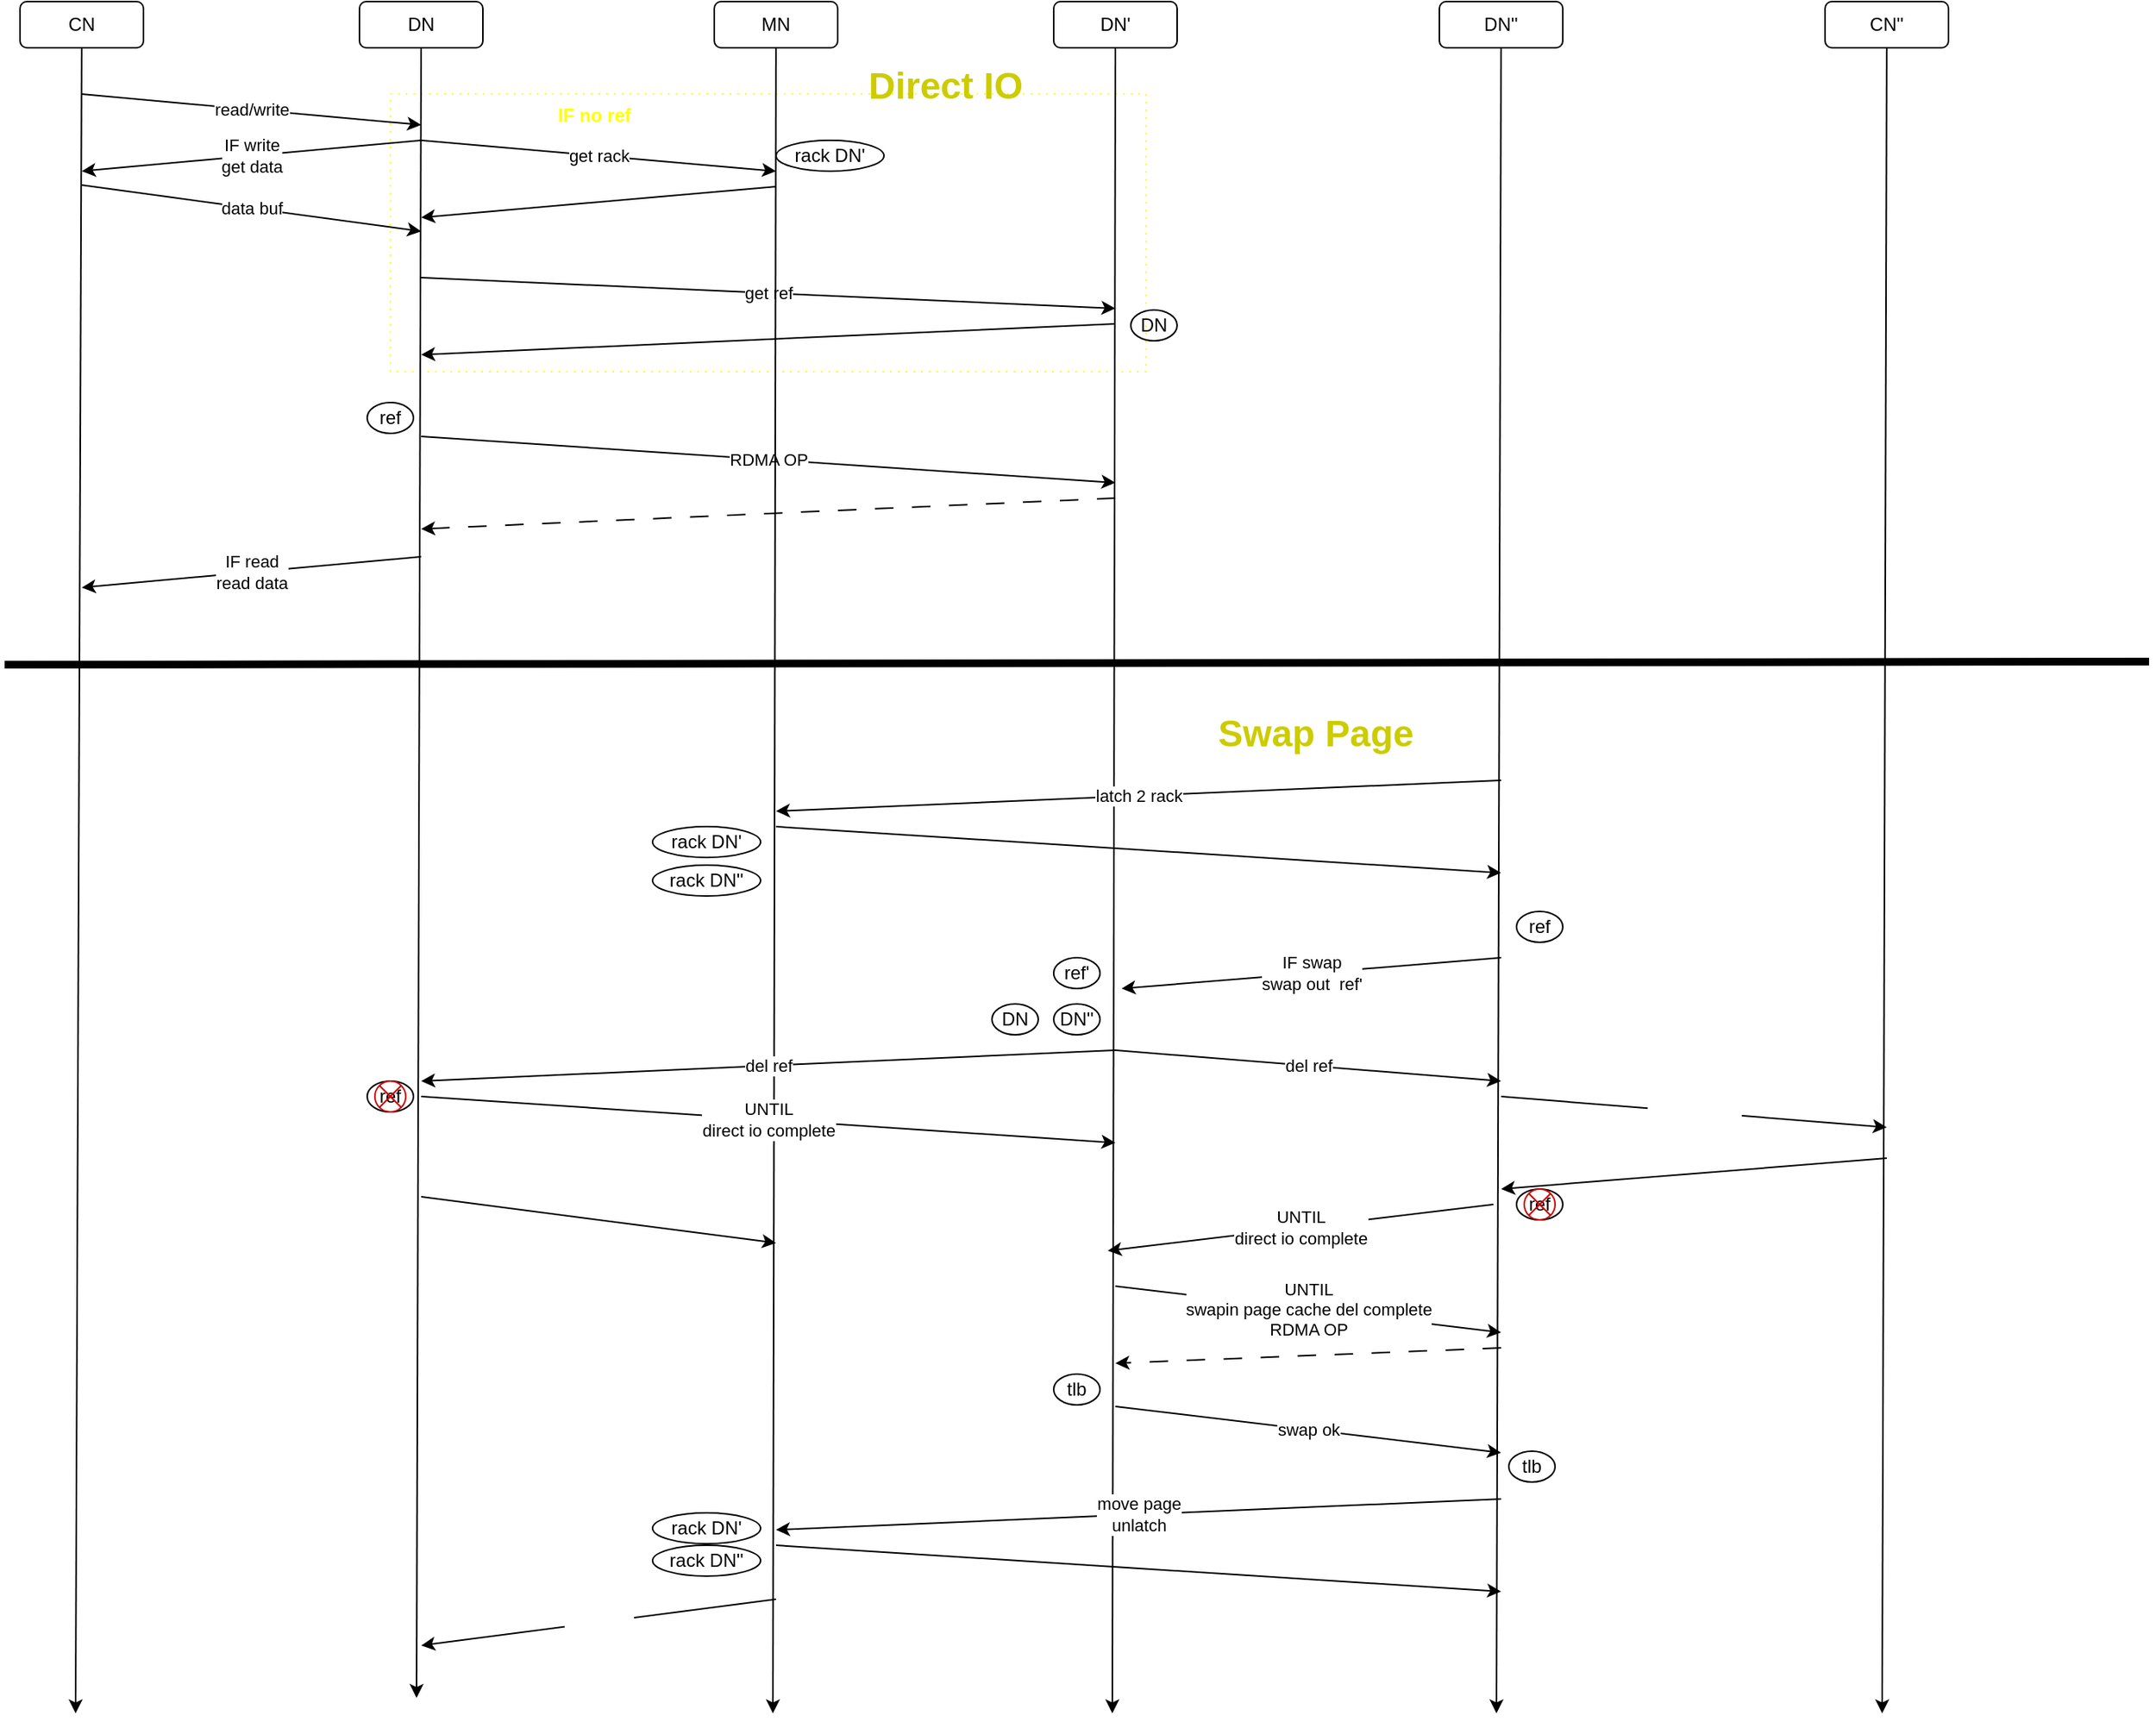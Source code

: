 <mxfile>
    <diagram id="m3JgCPKOkseNxiYl1np6" name="第 1 页">
        <mxGraphModel dx="1368" dy="965" grid="1" gridSize="10" guides="1" tooltips="1" connect="1" arrows="1" fold="1" page="1" pageScale="1" pageWidth="1527" pageHeight="1169" math="0" shadow="0">
            <root>
                <mxCell id="0"/>
                <mxCell id="1" parent="0"/>
                <mxCell id="27" value="&lt;span style=&quot;white-space: pre;&quot;&gt;&#9;&lt;/span&gt;&lt;span style=&quot;white-space: pre;&quot;&gt;&#9;&lt;/span&gt;&lt;span style=&quot;white-space: pre;&quot;&gt;&#9;&lt;/span&gt;&lt;span style=&quot;white-space: pre;&quot;&gt;&#9;&lt;/span&gt;IF no ref" style="rounded=0;whiteSpace=wrap;html=1;fillColor=none;dashed=1;dashPattern=1 4;glass=0;shadow=0;align=left;verticalAlign=top;labelBackgroundColor=none;labelBorderColor=none;fontStyle=1;fontColor=#FFFF00;spacingLeft=0;strokeColor=#FFFF00;" vertex="1" parent="1">
                    <mxGeometry x="290" y="90" width="490" height="180" as="geometry"/>
                </mxCell>
                <mxCell id="6" value="CN" style="rounded=1;whiteSpace=wrap;html=1;" vertex="1" parent="1">
                    <mxGeometry x="50" y="30" width="80" height="30" as="geometry"/>
                </mxCell>
                <mxCell id="9" value="DN" style="rounded=1;whiteSpace=wrap;html=1;" vertex="1" parent="1">
                    <mxGeometry x="270" y="30" width="80" height="30" as="geometry"/>
                </mxCell>
                <mxCell id="11" value="MN" style="rounded=1;whiteSpace=wrap;html=1;" vertex="1" parent="1">
                    <mxGeometry x="500" y="30" width="80" height="30" as="geometry"/>
                </mxCell>
                <mxCell id="13" value="DN'" style="rounded=1;whiteSpace=wrap;html=1;" vertex="1" parent="1">
                    <mxGeometry x="720" y="30" width="80" height="30" as="geometry"/>
                </mxCell>
                <mxCell id="14" value="read/write" style="endArrow=classic;html=1;" edge="1" parent="1">
                    <mxGeometry width="50" height="50" relative="1" as="geometry">
                        <mxPoint x="90" y="90" as="sourcePoint"/>
                        <mxPoint x="310" y="110" as="targetPoint"/>
                    </mxGeometry>
                </mxCell>
                <mxCell id="15" value="get rack" style="endArrow=classic;html=1;startArrow=none;" edge="1" parent="1">
                    <mxGeometry width="50" height="50" relative="1" as="geometry">
                        <mxPoint x="310" y="120" as="sourcePoint"/>
                        <mxPoint x="540" y="140" as="targetPoint"/>
                    </mxGeometry>
                </mxCell>
                <mxCell id="16" value="" style="endArrow=classic;html=1;" edge="1" parent="1">
                    <mxGeometry width="50" height="50" relative="1" as="geometry">
                        <mxPoint x="540" y="150" as="sourcePoint"/>
                        <mxPoint x="310" y="170" as="targetPoint"/>
                    </mxGeometry>
                </mxCell>
                <mxCell id="19" value="IF write&lt;br&gt;get data" style="endArrow=classic;html=1;" edge="1" parent="1">
                    <mxGeometry width="50" height="50" relative="1" as="geometry">
                        <mxPoint x="310.0" y="120" as="sourcePoint"/>
                        <mxPoint x="90" y="140" as="targetPoint"/>
                    </mxGeometry>
                </mxCell>
                <mxCell id="20" value="data buf" style="endArrow=classic;html=1;" edge="1" parent="1">
                    <mxGeometry width="50" height="50" relative="1" as="geometry">
                        <mxPoint x="90" y="149" as="sourcePoint"/>
                        <mxPoint x="310" y="179" as="targetPoint"/>
                    </mxGeometry>
                </mxCell>
                <mxCell id="22" value="get ref" style="endArrow=classic;html=1;" edge="1" parent="1">
                    <mxGeometry width="50" height="50" relative="1" as="geometry">
                        <mxPoint x="310" y="209" as="sourcePoint"/>
                        <mxPoint x="760" y="229" as="targetPoint"/>
                    </mxGeometry>
                </mxCell>
                <mxCell id="23" value="" style="endArrow=classic;html=1;" edge="1" parent="1">
                    <mxGeometry width="50" height="50" relative="1" as="geometry">
                        <mxPoint x="760" y="239" as="sourcePoint"/>
                        <mxPoint x="310" y="259" as="targetPoint"/>
                    </mxGeometry>
                </mxCell>
                <mxCell id="24" value="RDMA OP" style="endArrow=classic;html=1;" edge="1" parent="1">
                    <mxGeometry width="50" height="50" relative="1" as="geometry">
                        <mxPoint x="310" y="312" as="sourcePoint"/>
                        <mxPoint x="760" y="342" as="targetPoint"/>
                    </mxGeometry>
                </mxCell>
                <mxCell id="26" value="" style="endArrow=classic;html=1;dashed=1;dashPattern=12 12;" edge="1" parent="1">
                    <mxGeometry width="50" height="50" relative="1" as="geometry">
                        <mxPoint x="760" y="352" as="sourcePoint"/>
                        <mxPoint x="310" y="372" as="targetPoint"/>
                    </mxGeometry>
                </mxCell>
                <mxCell id="29" value="ref" style="ellipse;whiteSpace=wrap;html=1;rounded=0;shadow=0;glass=0;labelBackgroundColor=none;labelBorderColor=none;sketch=0;fillColor=none;" vertex="1" parent="1">
                    <mxGeometry x="275" y="290" width="30" height="20" as="geometry"/>
                </mxCell>
                <mxCell id="30" value="DN" style="ellipse;whiteSpace=wrap;html=1;rounded=0;shadow=0;glass=0;labelBackgroundColor=none;labelBorderColor=none;sketch=0;fillColor=none;" vertex="1" parent="1">
                    <mxGeometry x="770" y="230" width="30" height="20" as="geometry"/>
                </mxCell>
                <mxCell id="31" value="IF read&lt;br&gt;read data" style="endArrow=classic;html=1;" edge="1" parent="1">
                    <mxGeometry width="50" height="50" relative="1" as="geometry">
                        <mxPoint x="310.0" y="390" as="sourcePoint"/>
                        <mxPoint x="90" y="410" as="targetPoint"/>
                    </mxGeometry>
                </mxCell>
                <mxCell id="34" value="DN''" style="rounded=1;whiteSpace=wrap;html=1;" vertex="1" parent="1">
                    <mxGeometry x="970" y="30" width="80" height="30" as="geometry"/>
                </mxCell>
                <mxCell id="7" style="edgeStyle=none;html=1;" edge="1" parent="1" source="6">
                    <mxGeometry relative="1" as="geometry">
                        <mxPoint x="86" y="1140" as="targetPoint"/>
                    </mxGeometry>
                </mxCell>
                <mxCell id="8" style="edgeStyle=none;html=1;" edge="1" parent="1" source="9">
                    <mxGeometry relative="1" as="geometry">
                        <mxPoint x="307" y="1130" as="targetPoint"/>
                    </mxGeometry>
                </mxCell>
                <mxCell id="10" style="edgeStyle=none;html=1;" edge="1" parent="1" source="11">
                    <mxGeometry relative="1" as="geometry">
                        <mxPoint x="538" y="1140" as="targetPoint"/>
                    </mxGeometry>
                </mxCell>
                <mxCell id="12" style="edgeStyle=none;html=1;" edge="1" parent="1" source="13">
                    <mxGeometry relative="1" as="geometry">
                        <mxPoint x="758" y="1140" as="targetPoint"/>
                    </mxGeometry>
                </mxCell>
                <mxCell id="33" style="edgeStyle=none;html=1;" edge="1" parent="1" source="34">
                    <mxGeometry relative="1" as="geometry">
                        <mxPoint x="1007" y="1140" as="targetPoint"/>
                    </mxGeometry>
                </mxCell>
                <mxCell id="39" value="" style="endArrow=none;html=1;fontColor=#FFFF00;strokeWidth=5;" edge="1" parent="1">
                    <mxGeometry width="50" height="50" relative="1" as="geometry">
                        <mxPoint x="40" y="460" as="sourcePoint"/>
                        <mxPoint x="1430" y="458" as="targetPoint"/>
                    </mxGeometry>
                </mxCell>
                <mxCell id="40" value="latch 2 rack" style="endArrow=classic;html=1;startArrow=none;" edge="1" parent="1">
                    <mxGeometry width="50" height="50" relative="1" as="geometry">
                        <mxPoint x="1010" y="535" as="sourcePoint"/>
                        <mxPoint x="540" y="555" as="targetPoint"/>
                    </mxGeometry>
                </mxCell>
                <mxCell id="41" value="" style="endArrow=classic;html=1;" edge="1" parent="1">
                    <mxGeometry width="50" height="50" relative="1" as="geometry">
                        <mxPoint x="540" y="565" as="sourcePoint"/>
                        <mxPoint x="1010" y="595" as="targetPoint"/>
                    </mxGeometry>
                </mxCell>
                <mxCell id="45" value="ref" style="ellipse;whiteSpace=wrap;html=1;rounded=0;shadow=0;glass=0;labelBackgroundColor=none;labelBorderColor=none;sketch=0;fillColor=none;" vertex="1" parent="1">
                    <mxGeometry x="1020" y="620" width="30" height="20" as="geometry"/>
                </mxCell>
                <mxCell id="47" value="IF swap&lt;br&gt;swap out&amp;nbsp; ref'" style="endArrow=classic;html=1;" edge="1" parent="1">
                    <mxGeometry width="50" height="50" relative="1" as="geometry">
                        <mxPoint x="1010" y="650" as="sourcePoint"/>
                        <mxPoint x="764" y="670" as="targetPoint"/>
                    </mxGeometry>
                </mxCell>
                <mxCell id="48" value="UNTIL&lt;br&gt;swapin page cache del complete&lt;br&gt;RDMA OP" style="endArrow=classic;html=1;" edge="1" parent="1">
                    <mxGeometry width="50" height="50" relative="1" as="geometry">
                        <mxPoint x="760" y="863" as="sourcePoint"/>
                        <mxPoint x="1010" y="893" as="targetPoint"/>
                    </mxGeometry>
                </mxCell>
                <mxCell id="49" value="" style="endArrow=classic;html=1;dashed=1;dashPattern=12 12;" edge="1" parent="1">
                    <mxGeometry width="50" height="50" relative="1" as="geometry">
                        <mxPoint x="1010" y="903" as="sourcePoint"/>
                        <mxPoint x="760" y="913" as="targetPoint"/>
                    </mxGeometry>
                </mxCell>
                <mxCell id="50" value="swap ok" style="endArrow=classic;html=1;" edge="1" parent="1">
                    <mxGeometry width="50" height="50" relative="1" as="geometry">
                        <mxPoint x="760" y="941" as="sourcePoint"/>
                        <mxPoint x="1010" y="971" as="targetPoint"/>
                    </mxGeometry>
                </mxCell>
                <mxCell id="51" value="DN''" style="ellipse;whiteSpace=wrap;html=1;rounded=0;shadow=0;glass=0;labelBackgroundColor=none;labelBorderColor=none;sketch=0;fillColor=none;" vertex="1" parent="1">
                    <mxGeometry x="720" y="680" width="30" height="20" as="geometry"/>
                </mxCell>
                <mxCell id="52" value="del ref" style="endArrow=classic;html=1;" edge="1" parent="1">
                    <mxGeometry width="50" height="50" relative="1" as="geometry">
                        <mxPoint x="760" y="710" as="sourcePoint"/>
                        <mxPoint x="310" y="730" as="targetPoint"/>
                    </mxGeometry>
                </mxCell>
                <mxCell id="53" value="UNTIL&lt;br&gt;direct io complete" style="endArrow=classic;html=1;" edge="1" parent="1">
                    <mxGeometry width="50" height="50" relative="1" as="geometry">
                        <mxPoint x="310" y="740" as="sourcePoint"/>
                        <mxPoint x="760" y="770" as="targetPoint"/>
                    </mxGeometry>
                </mxCell>
                <mxCell id="54" value="ref" style="ellipse;whiteSpace=wrap;html=1;rounded=0;shadow=0;glass=0;labelBackgroundColor=none;labelBorderColor=none;sketch=0;fillColor=none;" vertex="1" parent="1">
                    <mxGeometry x="275" y="730" width="30" height="20" as="geometry"/>
                </mxCell>
                <mxCell id="56" value="" style="shape=sumEllipse;perimeter=ellipsePerimeter;whiteSpace=wrap;html=1;backgroundOutline=1;rounded=0;shadow=0;glass=0;labelBackgroundColor=none;labelBorderColor=none;sketch=0;strokeColor=#CC0000;fontColor=#FFFFFF;fillColor=none;" vertex="1" parent="1">
                    <mxGeometry x="280" y="730" width="20" height="20" as="geometry"/>
                </mxCell>
                <mxCell id="57" value="move page&lt;br&gt;unlatch" style="endArrow=classic;html=1;startArrow=none;" edge="1" parent="1">
                    <mxGeometry width="50" height="50" relative="1" as="geometry">
                        <mxPoint x="1010" y="1001" as="sourcePoint"/>
                        <mxPoint x="540" y="1021" as="targetPoint"/>
                    </mxGeometry>
                </mxCell>
                <mxCell id="58" value="" style="endArrow=classic;html=1;" edge="1" parent="1">
                    <mxGeometry width="50" height="50" relative="1" as="geometry">
                        <mxPoint x="540.0" y="1031" as="sourcePoint"/>
                        <mxPoint x="1010" y="1061" as="targetPoint"/>
                    </mxGeometry>
                </mxCell>
                <mxCell id="59" value="rack DN'" style="ellipse;whiteSpace=wrap;html=1;rounded=0;shadow=0;glass=0;labelBackgroundColor=none;labelBorderColor=none;sketch=0;fillColor=none;" vertex="1" parent="1">
                    <mxGeometry x="540" y="120" width="70" height="20" as="geometry"/>
                </mxCell>
                <mxCell id="60" value="rack DN''" style="ellipse;whiteSpace=wrap;html=1;rounded=0;shadow=0;glass=0;labelBackgroundColor=none;labelBorderColor=none;sketch=0;fillColor=none;" vertex="1" parent="1">
                    <mxGeometry x="460" y="1031" width="70" height="20" as="geometry"/>
                </mxCell>
                <mxCell id="62" value="rack DN'" style="ellipse;whiteSpace=wrap;html=1;rounded=0;shadow=0;glass=0;labelBackgroundColor=none;labelBorderColor=none;sketch=0;fillColor=none;" vertex="1" parent="1">
                    <mxGeometry x="460" y="565" width="70" height="20" as="geometry"/>
                </mxCell>
                <mxCell id="64" value="&lt;font style=&quot;font-size: 24px;&quot;&gt;Swap Page&lt;/font&gt;" style="text;html=1;strokeColor=none;fillColor=none;align=center;verticalAlign=middle;whiteSpace=wrap;rounded=0;shadow=0;glass=0;labelBackgroundColor=none;labelBorderColor=none;sketch=0;fontColor=#CCCC00;fontStyle=1" vertex="1" parent="1">
                    <mxGeometry x="820" y="490" width="140" height="30" as="geometry"/>
                </mxCell>
                <mxCell id="65" value="&lt;font style=&quot;font-size: 24px;&quot;&gt;Direct IO&lt;/font&gt;" style="text;html=1;strokeColor=none;fillColor=none;align=center;verticalAlign=middle;whiteSpace=wrap;rounded=0;shadow=0;glass=0;labelBackgroundColor=none;labelBorderColor=none;sketch=0;fontColor=#CCCC00;fontStyle=1" vertex="1" parent="1">
                    <mxGeometry x="580" y="70" width="140" height="30" as="geometry"/>
                </mxCell>
                <mxCell id="66" value="" style="endArrow=classic;html=1;strokeWidth=1;fontSize=11;fontColor=#CCCC00;" edge="1" parent="1">
                    <mxGeometry width="50" height="50" relative="1" as="geometry">
                        <mxPoint x="310" y="805" as="sourcePoint"/>
                        <mxPoint x="540" y="835" as="targetPoint"/>
                    </mxGeometry>
                </mxCell>
                <mxCell id="67" value="block" style="shape=hexagon;perimeter=hexagonPerimeter2;whiteSpace=wrap;html=1;fixedSize=1;rounded=0;shadow=0;glass=0;labelBackgroundColor=none;labelBorderColor=none;sketch=0;strokeColor=#FFFFFF;fontSize=11;fontColor=#FFFFFF;fillColor=none;size=10;" vertex="1" parent="1">
                    <mxGeometry x="550" y="835" width="50" height="20" as="geometry"/>
                </mxCell>
                <mxCell id="70" value="&lt;font color=&quot;#ffffff&quot;&gt;new rack&lt;/font&gt;" style="endArrow=classic;html=1;strokeWidth=1;fontSize=11;fontColor=#CCCC00;" edge="1" parent="1">
                    <mxGeometry width="50" height="50" relative="1" as="geometry">
                        <mxPoint x="540" y="1066" as="sourcePoint"/>
                        <mxPoint x="310" y="1096" as="targetPoint"/>
                    </mxGeometry>
                </mxCell>
                <mxCell id="72" value="ref'" style="ellipse;whiteSpace=wrap;html=1;rounded=0;shadow=0;glass=0;labelBackgroundColor=none;labelBorderColor=none;sketch=0;fillColor=none;" vertex="1" parent="1">
                    <mxGeometry x="720" y="650" width="30" height="20" as="geometry"/>
                </mxCell>
                <mxCell id="74" value="del ref" style="endArrow=classic;html=1;" edge="1" parent="1">
                    <mxGeometry width="50" height="50" relative="1" as="geometry">
                        <mxPoint x="760" y="710" as="sourcePoint"/>
                        <mxPoint x="1010" y="730" as="targetPoint"/>
                    </mxGeometry>
                </mxCell>
                <mxCell id="75" value="UNTIL&lt;br&gt;direct io complete" style="endArrow=classic;html=1;" edge="1" parent="1">
                    <mxGeometry width="50" height="50" relative="1" as="geometry">
                        <mxPoint x="1005" y="810" as="sourcePoint"/>
                        <mxPoint x="755" y="840" as="targetPoint"/>
                    </mxGeometry>
                </mxCell>
                <mxCell id="76" value="ref" style="ellipse;whiteSpace=wrap;html=1;rounded=0;shadow=0;glass=0;labelBackgroundColor=none;labelBorderColor=none;sketch=0;fillColor=none;" vertex="1" parent="1">
                    <mxGeometry x="1020" y="800" width="30" height="20" as="geometry"/>
                </mxCell>
                <mxCell id="77" value="" style="shape=sumEllipse;perimeter=ellipsePerimeter;whiteSpace=wrap;html=1;backgroundOutline=1;rounded=0;shadow=0;glass=0;labelBackgroundColor=none;labelBorderColor=none;sketch=0;strokeColor=#CC0000;fontColor=#FFFFFF;fillColor=none;" vertex="1" parent="1">
                    <mxGeometry x="1025" y="800" width="20" height="20" as="geometry"/>
                </mxCell>
                <mxCell id="78" value="DN" style="ellipse;whiteSpace=wrap;html=1;rounded=0;shadow=0;glass=0;labelBackgroundColor=none;labelBorderColor=none;sketch=0;fillColor=none;" vertex="1" parent="1">
                    <mxGeometry x="680" y="680" width="30" height="20" as="geometry"/>
                </mxCell>
                <mxCell id="80" value="CN''" style="rounded=1;whiteSpace=wrap;html=1;" vertex="1" parent="1">
                    <mxGeometry x="1220" y="30" width="80" height="30" as="geometry"/>
                </mxCell>
                <mxCell id="81" style="edgeStyle=none;html=1;" edge="1" parent="1" source="80">
                    <mxGeometry relative="1" as="geometry">
                        <mxPoint x="1257" y="1140" as="targetPoint"/>
                    </mxGeometry>
                </mxCell>
                <mxCell id="82" value="del swap out&lt;br&gt;page cache" style="endArrow=classic;html=1;strokeWidth=1;fontSize=11;fontColor=#FFFFFF;" edge="1" parent="1">
                    <mxGeometry width="50" height="50" relative="1" as="geometry">
                        <mxPoint x="1010" y="740" as="sourcePoint"/>
                        <mxPoint x="1260" y="760" as="targetPoint"/>
                    </mxGeometry>
                </mxCell>
                <mxCell id="83" value="" style="endArrow=classic;html=1;strokeWidth=1;fontSize=11;fontColor=#FFFFFF;" edge="1" parent="1">
                    <mxGeometry width="50" height="50" relative="1" as="geometry">
                        <mxPoint x="1260" y="780" as="sourcePoint"/>
                        <mxPoint x="1010" y="800" as="targetPoint"/>
                    </mxGeometry>
                </mxCell>
                <mxCell id="84" value="rack DN''" style="ellipse;whiteSpace=wrap;html=1;rounded=0;shadow=0;glass=0;labelBackgroundColor=none;labelBorderColor=none;sketch=0;fillColor=none;" vertex="1" parent="1">
                    <mxGeometry x="460" y="590" width="70" height="20" as="geometry"/>
                </mxCell>
                <mxCell id="85" value="rack DN'" style="ellipse;whiteSpace=wrap;html=1;rounded=0;shadow=0;glass=0;labelBackgroundColor=none;labelBorderColor=none;sketch=0;fillColor=none;" vertex="1" parent="1">
                    <mxGeometry x="460" y="1010" width="70" height="20" as="geometry"/>
                </mxCell>
                <mxCell id="86" value="tlb" style="ellipse;whiteSpace=wrap;html=1;rounded=0;shadow=0;glass=0;labelBackgroundColor=none;labelBorderColor=none;sketch=0;fillColor=none;" vertex="1" parent="1">
                    <mxGeometry x="1015" y="970" width="30" height="20" as="geometry"/>
                </mxCell>
                <mxCell id="87" value="tlb" style="ellipse;whiteSpace=wrap;html=1;rounded=0;shadow=0;glass=0;labelBackgroundColor=none;labelBorderColor=none;sketch=0;fillColor=none;" vertex="1" parent="1">
                    <mxGeometry x="720" y="920" width="30" height="20" as="geometry"/>
                </mxCell>
            </root>
        </mxGraphModel>
    </diagram>
</mxfile>